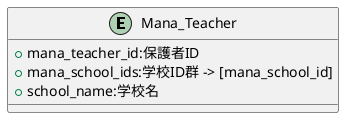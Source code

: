 @startuml

entity "Mana_Teacher" {
    + mana_teacher_id:保護者ID
    + mana_school_ids:学校ID群 -> [mana_school_id]
    + school_name:学校名
}

@enduml
